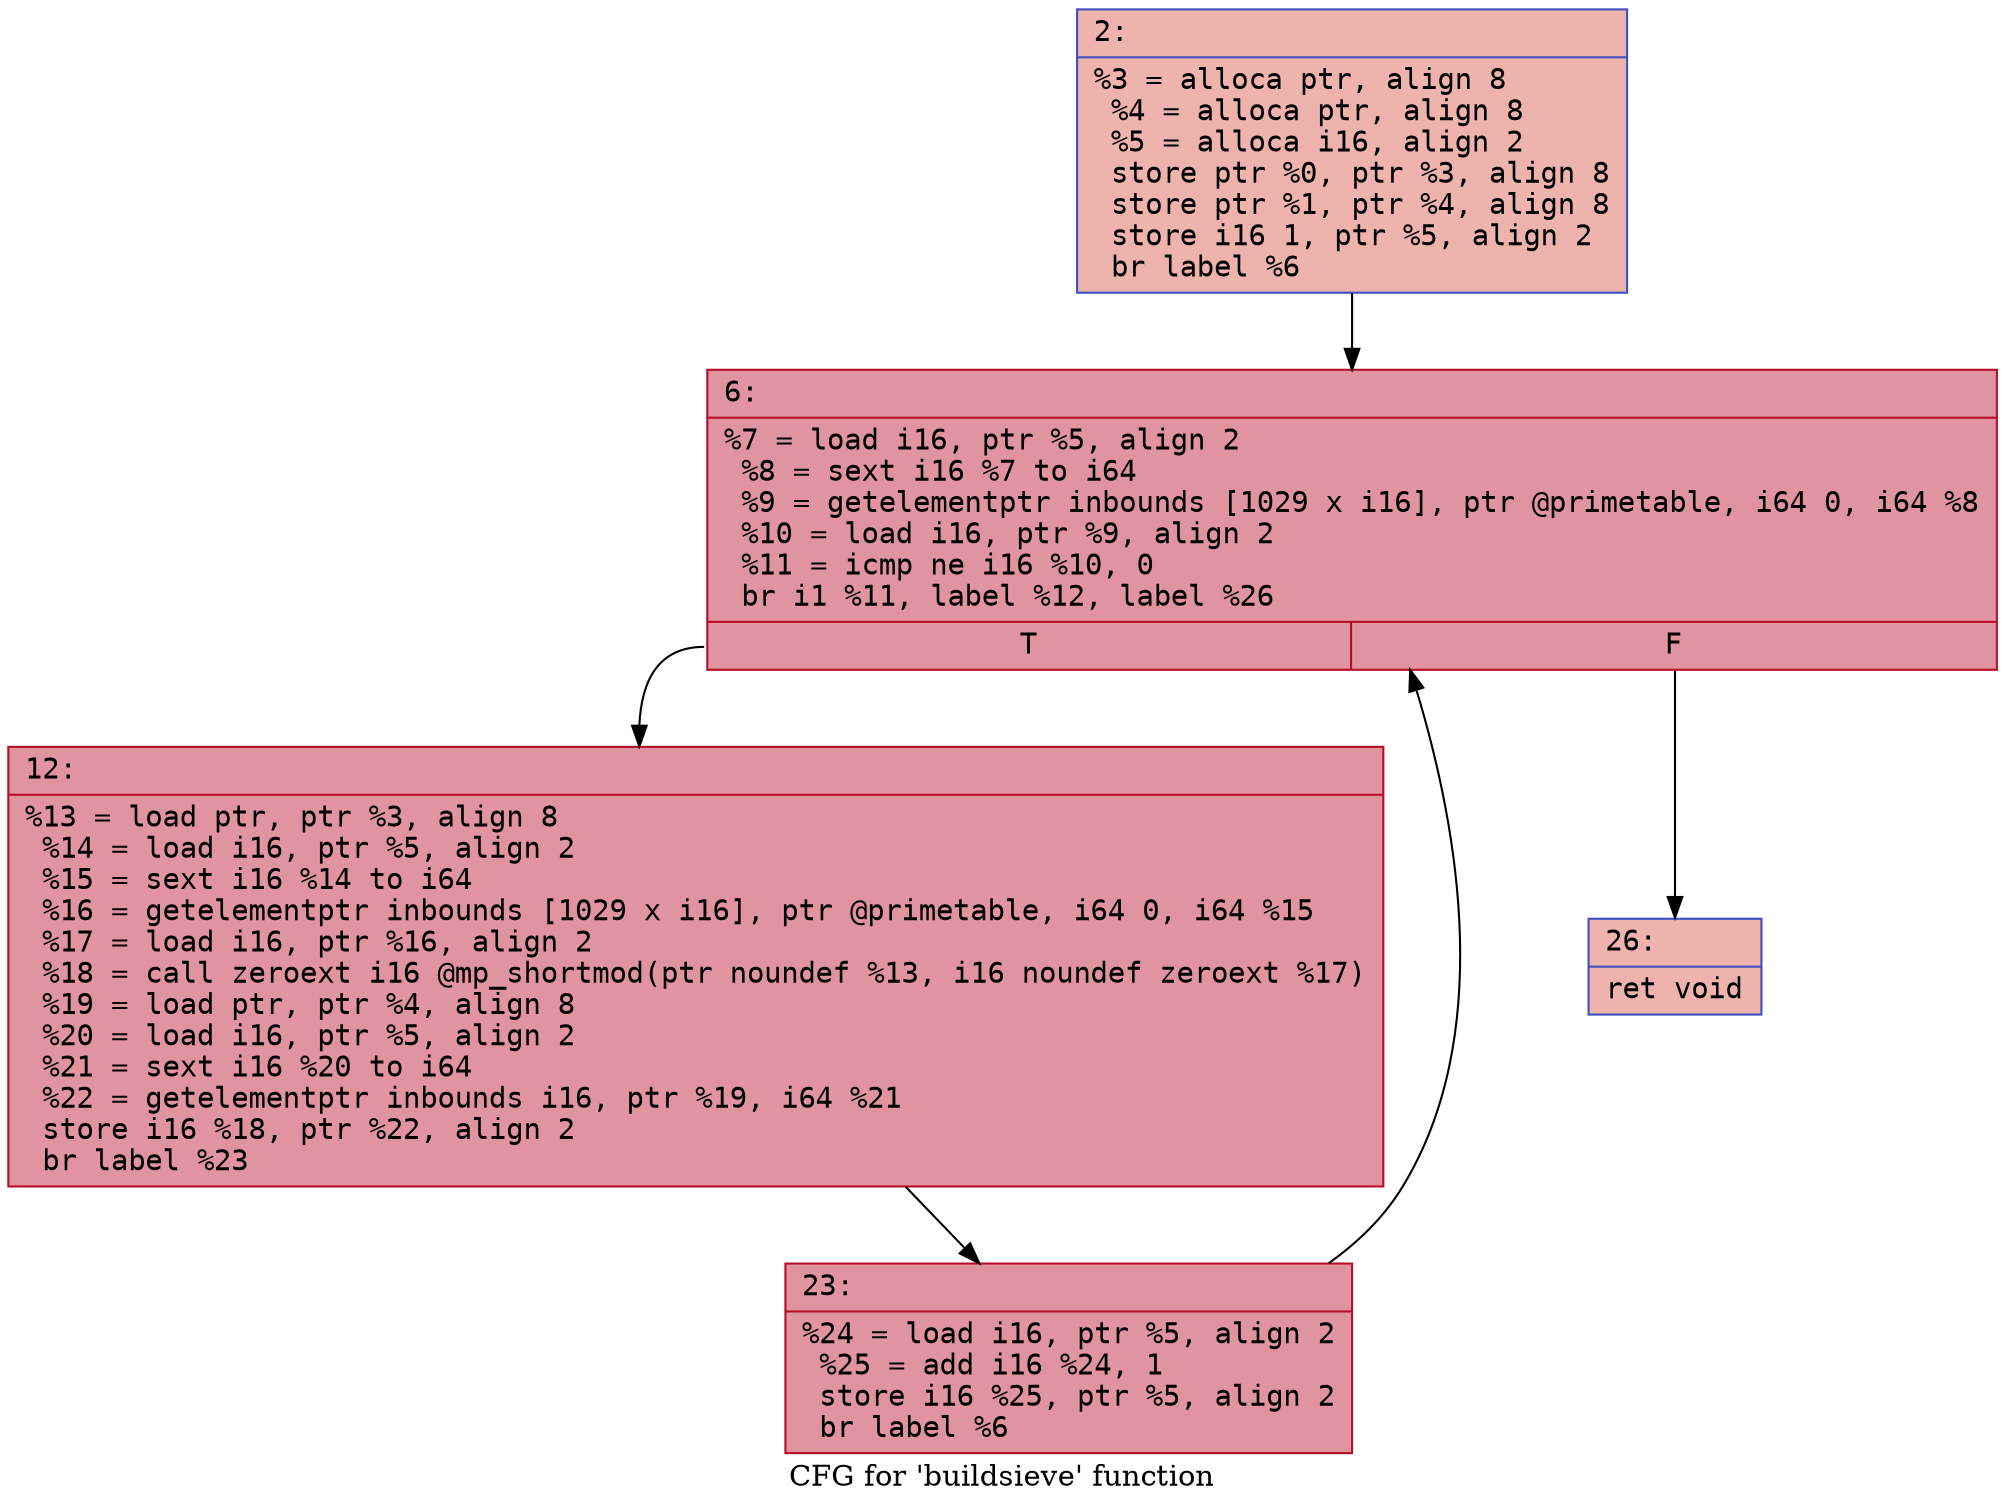 digraph "CFG for 'buildsieve' function" {
	label="CFG for 'buildsieve' function";

	Node0x600003ba06e0 [shape=record,color="#3d50c3ff", style=filled, fillcolor="#d6524470" fontname="Courier",label="{2:\l|  %3 = alloca ptr, align 8\l  %4 = alloca ptr, align 8\l  %5 = alloca i16, align 2\l  store ptr %0, ptr %3, align 8\l  store ptr %1, ptr %4, align 8\l  store i16 1, ptr %5, align 2\l  br label %6\l}"];
	Node0x600003ba06e0 -> Node0x600003ba0730[tooltip="2 -> 6\nProbability 100.00%" ];
	Node0x600003ba0730 [shape=record,color="#b70d28ff", style=filled, fillcolor="#b70d2870" fontname="Courier",label="{6:\l|  %7 = load i16, ptr %5, align 2\l  %8 = sext i16 %7 to i64\l  %9 = getelementptr inbounds [1029 x i16], ptr @primetable, i64 0, i64 %8\l  %10 = load i16, ptr %9, align 2\l  %11 = icmp ne i16 %10, 0\l  br i1 %11, label %12, label %26\l|{<s0>T|<s1>F}}"];
	Node0x600003ba0730:s0 -> Node0x600003ba0780[tooltip="6 -> 12\nProbability 96.88%" ];
	Node0x600003ba0730:s1 -> Node0x600003ba0820[tooltip="6 -> 26\nProbability 3.12%" ];
	Node0x600003ba0780 [shape=record,color="#b70d28ff", style=filled, fillcolor="#b70d2870" fontname="Courier",label="{12:\l|  %13 = load ptr, ptr %3, align 8\l  %14 = load i16, ptr %5, align 2\l  %15 = sext i16 %14 to i64\l  %16 = getelementptr inbounds [1029 x i16], ptr @primetable, i64 0, i64 %15\l  %17 = load i16, ptr %16, align 2\l  %18 = call zeroext i16 @mp_shortmod(ptr noundef %13, i16 noundef zeroext %17)\l  %19 = load ptr, ptr %4, align 8\l  %20 = load i16, ptr %5, align 2\l  %21 = sext i16 %20 to i64\l  %22 = getelementptr inbounds i16, ptr %19, i64 %21\l  store i16 %18, ptr %22, align 2\l  br label %23\l}"];
	Node0x600003ba0780 -> Node0x600003ba07d0[tooltip="12 -> 23\nProbability 100.00%" ];
	Node0x600003ba07d0 [shape=record,color="#b70d28ff", style=filled, fillcolor="#b70d2870" fontname="Courier",label="{23:\l|  %24 = load i16, ptr %5, align 2\l  %25 = add i16 %24, 1\l  store i16 %25, ptr %5, align 2\l  br label %6\l}"];
	Node0x600003ba07d0 -> Node0x600003ba0730[tooltip="23 -> 6\nProbability 100.00%" ];
	Node0x600003ba0820 [shape=record,color="#3d50c3ff", style=filled, fillcolor="#d6524470" fontname="Courier",label="{26:\l|  ret void\l}"];
}
